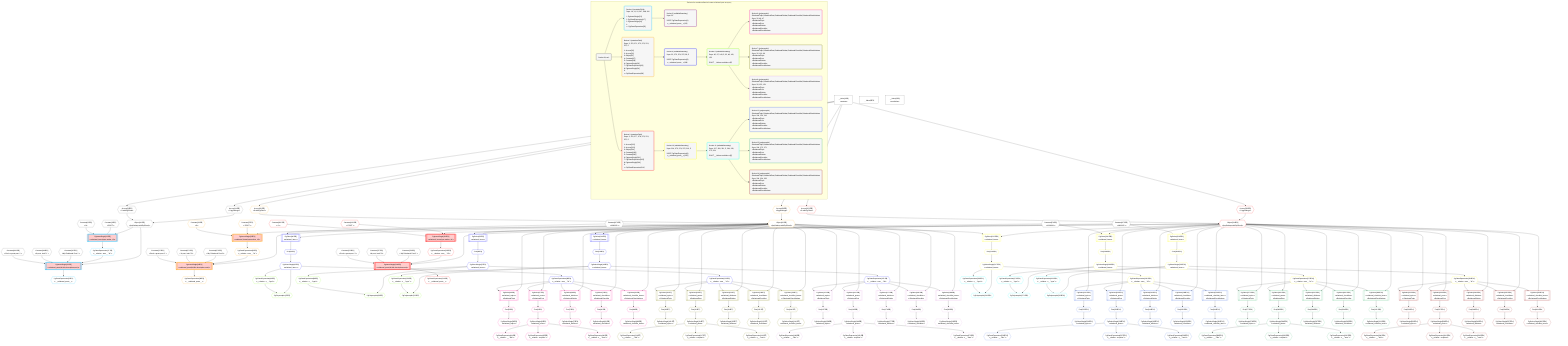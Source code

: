 %%{init: {'themeVariables': { 'fontSize': '12px'}}}%%
graph TD
    classDef path fill:#eee,stroke:#000,color:#000
    classDef plan fill:#fff,stroke-width:1px,color:#000
    classDef itemplan fill:#fff,stroke-width:2px,color:#000
    classDef unbatchedplan fill:#dff,stroke-width:1px,color:#000
    classDef sideeffectplan fill:#fcc,stroke-width:2px,color:#000
    classDef bucket fill:#f6f6f6,color:#000,stroke-width:2px,text-align:left


    %% plan dependencies
    Object16{{"Object[16∈0]<br />ᐸ{pgSettings,withPgClient}ᐳ"}}:::plan
    Access14{{"Access[14∈0]<br />ᐸ3.pgSettingsᐳ"}}:::plan
    Access15{{"Access[15∈0]<br />ᐸ3.withPgClientᐳ"}}:::plan
    Access14 & Access15 --> Object16
    __Value3["__Value[3∈0]<br />ᐸcontextᐳ"]:::plan
    __Value3 --> Access14
    __Value3 --> Access15
    __Value0["__Value[0∈0]"]:::plan
    __Value5["__Value[5∈0]<br />ᐸrootValueᐳ"]:::plan
    Constant11{{"Constant[11∈0]<br />ᐸ'POST'ᐳ"}}:::plan
    Constant12{{"Constant[12∈0]<br />ᐸ2ᐳ"}}:::plan
    Constant367{{"Constant[367∈0]<br />ᐸ'My Relational Post 1'ᐳ"}}:::plan
    Constant368{{"Constant[368∈0]<br />ᐸ'A post, innit? 1'ᐳ"}}:::plan
    Constant369{{"Constant[369∈0]<br />ᐸ'Such a great post. 1'ᐳ"}}:::plan
    Constant370{{"Constant[370∈0]<br />ᐸ'My Relational Post 2'ᐳ"}}:::plan
    Constant371{{"Constant[371∈0]<br />ᐸ'A post, innit? 2'ᐳ"}}:::plan
    Constant372{{"Constant[372∈0]<br />ᐸ'Such a great post. 2'ᐳ"}}:::plan
    Constant373{{"Constant[373∈0]<br />ᐸ1000000ᐳ"}}:::plan
    Constant374{{"Constant[374∈0]<br />ᐸ1000001ᐳ"}}:::plan
    Constant375{{"Constant[375∈0]<br />ᐸ1000002ᐳ"}}:::plan
    Constant376{{"Constant[376∈0]<br />ᐸ'My Relational Post 3'ᐳ"}}:::plan
    Constant377{{"Constant[377∈0]<br />ᐸ'A post, innit? 3'ᐳ"}}:::plan
    Constant378{{"Constant[378∈0]<br />ᐸ'Such a great post. 3'ᐳ"}}:::plan
    PgInsertSingle18[["PgInsertSingle[18∈1]<br />ᐸrelational_posts(id,title,description,note)ᐳ"]]:::sideeffectplan
    PgClassExpression17{{"PgClassExpression[17∈1]<br />ᐸ__relation...ems__.”id”ᐳ"}}:::plan
    Object16 & PgClassExpression17 & Constant367 & Constant368 & Constant369 --> PgInsertSingle18
    PgInsertSingle13[["PgInsertSingle[13∈1]<br />ᐸrelational_items(type,author_id)ᐳ"]]:::sideeffectplan
    Object16 & Constant11 & Constant12 --> PgInsertSingle13
    PgInsertSingle13 --> PgClassExpression17
    PgClassExpression22{{"PgClassExpression[22∈1]<br />ᐸ__relational_posts__ᐳ"}}:::plan
    PgInsertSingle18 --> PgClassExpression22
    PgInsertSingle34[["PgInsertSingle[34∈3]<br />ᐸrelational_posts(id,title,description,note)ᐳ"]]:::sideeffectplan
    Object32{{"Object[32∈3]<br />ᐸ{pgSettings,withPgClient}ᐳ"}}:::plan
    PgClassExpression33{{"PgClassExpression[33∈3]<br />ᐸ__relation...ems__.”id”ᐳ"}}:::plan
    Object32 & PgClassExpression33 & Constant370 & Constant371 & Constant372 --> PgInsertSingle34
    PgInsertSingle29[["PgInsertSingle[29∈3]<br />ᐸrelational_items(type,author_id)ᐳ"]]:::sideeffectplan
    Constant27{{"Constant[27∈3]<br />ᐸ'POST'ᐳ"}}:::plan
    Constant28{{"Constant[28∈3]<br />ᐸ2ᐳ"}}:::plan
    Object32 & Constant27 & Constant28 --> PgInsertSingle29
    Access30{{"Access[30∈3]<br />ᐸ3.pgSettingsᐳ"}}:::plan
    Access31{{"Access[31∈3]<br />ᐸ3.withPgClientᐳ"}}:::plan
    Access30 & Access31 --> Object32
    __Value3 --> Access30
    __Value3 --> Access31
    PgInsertSingle29 --> PgClassExpression33
    PgClassExpression38{{"PgClassExpression[38∈3]<br />ᐸ__relational_posts__ᐳ"}}:::plan
    PgInsertSingle34 --> PgClassExpression38
    PgSelect40[["PgSelect[40∈4]<br />ᐸrelational_itemsᐳ"]]:::plan
    Object32 & Constant373 --> PgSelect40
    PgSelect92[["PgSelect[92∈4]<br />ᐸrelational_itemsᐳ"]]:::plan
    Object32 & Constant374 --> PgSelect92
    PgSelect144[["PgSelect[144∈4]<br />ᐸrelational_itemsᐳ"]]:::plan
    Object32 & Constant375 --> PgSelect144
    First44{{"First[44∈4]"}}:::plan
    PgSelect40 --> First44
    PgSelectSingle45{{"PgSelectSingle[45∈4]<br />ᐸrelational_itemsᐳ"}}:::plan
    First44 --> PgSelectSingle45
    PgClassExpression48{{"PgClassExpression[48∈4]<br />ᐸ__relation...ems__.”id”ᐳ"}}:::plan
    PgSelectSingle45 --> PgClassExpression48
    First96{{"First[96∈4]"}}:::plan
    PgSelect92 --> First96
    PgSelectSingle97{{"PgSelectSingle[97∈4]<br />ᐸrelational_itemsᐳ"}}:::plan
    First96 --> PgSelectSingle97
    PgClassExpression100{{"PgClassExpression[100∈4]<br />ᐸ__relation...ems__.”id”ᐳ"}}:::plan
    PgSelectSingle97 --> PgClassExpression100
    First148{{"First[148∈4]"}}:::plan
    PgSelect144 --> First148
    PgSelectSingle149{{"PgSelectSingle[149∈4]<br />ᐸrelational_itemsᐳ"}}:::plan
    First148 --> PgSelectSingle149
    PgClassExpression152{{"PgClassExpression[152∈4]<br />ᐸ__relation...ems__.”id”ᐳ"}}:::plan
    PgSelectSingle149 --> PgClassExpression152
    PgPolymorphic47{{"PgPolymorphic[47∈5]"}}:::plan
    PgClassExpression46{{"PgClassExpression[46∈5]<br />ᐸ__relation...s__.”type”ᐳ"}}:::plan
    PgSelectSingle45 & PgClassExpression46 --> PgPolymorphic47
    PgPolymorphic99{{"PgPolymorphic[99∈5]"}}:::plan
    PgClassExpression98{{"PgClassExpression[98∈5]<br />ᐸ__relation...s__.”type”ᐳ"}}:::plan
    PgSelectSingle97 & PgClassExpression98 --> PgPolymorphic99
    PgPolymorphic151{{"PgPolymorphic[151∈5]"}}:::plan
    PgClassExpression150{{"PgClassExpression[150∈5]<br />ᐸ__relation...s__.”type”ᐳ"}}:::plan
    PgSelectSingle149 & PgClassExpression150 --> PgPolymorphic151
    PgSelectSingle45 --> PgClassExpression46
    PgSelectSingle97 --> PgClassExpression98
    PgSelectSingle149 --> PgClassExpression150
    PgSelect49[["PgSelect[49∈6]<br />ᐸrelational_topicsᐳ<br />ᐳRelationalTopic"]]:::plan
    Object32 & PgClassExpression48 --> PgSelect49
    PgSelect57[["PgSelect[57∈6]<br />ᐸrelational_postsᐳ<br />ᐳRelationalPost"]]:::plan
    Object32 & PgClassExpression48 --> PgSelect57
    PgSelect68[["PgSelect[68∈6]<br />ᐸrelational_dividersᐳ<br />ᐳRelationalDivider"]]:::plan
    Object32 & PgClassExpression48 --> PgSelect68
    PgSelect76[["PgSelect[76∈6]<br />ᐸrelational_checklistsᐳ<br />ᐳRelationalChecklist"]]:::plan
    Object32 & PgClassExpression48 --> PgSelect76
    PgSelect84[["PgSelect[84∈6]<br />ᐸrelational_checklist_itemsᐳ<br />ᐳRelationalChecklistItem"]]:::plan
    Object32 & PgClassExpression48 --> PgSelect84
    First53{{"First[53∈6]"}}:::plan
    PgSelect49 --> First53
    PgSelectSingle54{{"PgSelectSingle[54∈6]<br />ᐸrelational_topicsᐳ"}}:::plan
    First53 --> PgSelectSingle54
    First61{{"First[61∈6]"}}:::plan
    PgSelect57 --> First61
    PgSelectSingle62{{"PgSelectSingle[62∈6]<br />ᐸrelational_postsᐳ"}}:::plan
    First61 --> PgSelectSingle62
    PgClassExpression64{{"PgClassExpression[64∈6]<br />ᐸ__relation...__.”title”ᐳ"}}:::plan
    PgSelectSingle62 --> PgClassExpression64
    PgClassExpression65{{"PgClassExpression[65∈6]<br />ᐸ__relation...scription”ᐳ"}}:::plan
    PgSelectSingle62 --> PgClassExpression65
    PgClassExpression66{{"PgClassExpression[66∈6]<br />ᐸ__relation...s__.”note”ᐳ"}}:::plan
    PgSelectSingle62 --> PgClassExpression66
    First72{{"First[72∈6]"}}:::plan
    PgSelect68 --> First72
    PgSelectSingle73{{"PgSelectSingle[73∈6]<br />ᐸrelational_dividersᐳ"}}:::plan
    First72 --> PgSelectSingle73
    First80{{"First[80∈6]"}}:::plan
    PgSelect76 --> First80
    PgSelectSingle81{{"PgSelectSingle[81∈6]<br />ᐸrelational_checklistsᐳ"}}:::plan
    First80 --> PgSelectSingle81
    First88{{"First[88∈6]"}}:::plan
    PgSelect84 --> First88
    PgSelectSingle89{{"PgSelectSingle[89∈6]<br />ᐸrelational_checklist_itemsᐳ"}}:::plan
    First88 --> PgSelectSingle89
    PgSelect101[["PgSelect[101∈7]<br />ᐸrelational_topicsᐳ<br />ᐳRelationalTopic"]]:::plan
    Object32 & PgClassExpression100 --> PgSelect101
    PgSelect109[["PgSelect[109∈7]<br />ᐸrelational_postsᐳ<br />ᐳRelationalPost"]]:::plan
    Object32 & PgClassExpression100 --> PgSelect109
    PgSelect120[["PgSelect[120∈7]<br />ᐸrelational_dividersᐳ<br />ᐳRelationalDivider"]]:::plan
    Object32 & PgClassExpression100 --> PgSelect120
    PgSelect128[["PgSelect[128∈7]<br />ᐸrelational_checklistsᐳ<br />ᐳRelationalChecklist"]]:::plan
    Object32 & PgClassExpression100 --> PgSelect128
    PgSelect136[["PgSelect[136∈7]<br />ᐸrelational_checklist_itemsᐳ<br />ᐳRelationalChecklistItem"]]:::plan
    Object32 & PgClassExpression100 --> PgSelect136
    First105{{"First[105∈7]"}}:::plan
    PgSelect101 --> First105
    PgSelectSingle106{{"PgSelectSingle[106∈7]<br />ᐸrelational_topicsᐳ"}}:::plan
    First105 --> PgSelectSingle106
    First113{{"First[113∈7]"}}:::plan
    PgSelect109 --> First113
    PgSelectSingle114{{"PgSelectSingle[114∈7]<br />ᐸrelational_postsᐳ"}}:::plan
    First113 --> PgSelectSingle114
    PgClassExpression116{{"PgClassExpression[116∈7]<br />ᐸ__relation...__.”title”ᐳ"}}:::plan
    PgSelectSingle114 --> PgClassExpression116
    PgClassExpression117{{"PgClassExpression[117∈7]<br />ᐸ__relation...scription”ᐳ"}}:::plan
    PgSelectSingle114 --> PgClassExpression117
    PgClassExpression118{{"PgClassExpression[118∈7]<br />ᐸ__relation...s__.”note”ᐳ"}}:::plan
    PgSelectSingle114 --> PgClassExpression118
    First124{{"First[124∈7]"}}:::plan
    PgSelect120 --> First124
    PgSelectSingle125{{"PgSelectSingle[125∈7]<br />ᐸrelational_dividersᐳ"}}:::plan
    First124 --> PgSelectSingle125
    First132{{"First[132∈7]"}}:::plan
    PgSelect128 --> First132
    PgSelectSingle133{{"PgSelectSingle[133∈7]<br />ᐸrelational_checklistsᐳ"}}:::plan
    First132 --> PgSelectSingle133
    First140{{"First[140∈7]"}}:::plan
    PgSelect136 --> First140
    PgSelectSingle141{{"PgSelectSingle[141∈7]<br />ᐸrelational_checklist_itemsᐳ"}}:::plan
    First140 --> PgSelectSingle141
    PgSelect153[["PgSelect[153∈8]<br />ᐸrelational_topicsᐳ<br />ᐳRelationalTopic"]]:::plan
    Object32 & PgClassExpression152 --> PgSelect153
    PgSelect161[["PgSelect[161∈8]<br />ᐸrelational_postsᐳ<br />ᐳRelationalPost"]]:::plan
    Object32 & PgClassExpression152 --> PgSelect161
    PgSelect172[["PgSelect[172∈8]<br />ᐸrelational_dividersᐳ<br />ᐳRelationalDivider"]]:::plan
    Object32 & PgClassExpression152 --> PgSelect172
    PgSelect180[["PgSelect[180∈8]<br />ᐸrelational_checklistsᐳ<br />ᐳRelationalChecklist"]]:::plan
    Object32 & PgClassExpression152 --> PgSelect180
    PgSelect188[["PgSelect[188∈8]<br />ᐸrelational_checklist_itemsᐳ<br />ᐳRelationalChecklistItem"]]:::plan
    Object32 & PgClassExpression152 --> PgSelect188
    First157{{"First[157∈8]"}}:::plan
    PgSelect153 --> First157
    PgSelectSingle158{{"PgSelectSingle[158∈8]<br />ᐸrelational_topicsᐳ"}}:::plan
    First157 --> PgSelectSingle158
    First165{{"First[165∈8]"}}:::plan
    PgSelect161 --> First165
    PgSelectSingle166{{"PgSelectSingle[166∈8]<br />ᐸrelational_postsᐳ"}}:::plan
    First165 --> PgSelectSingle166
    PgClassExpression168{{"PgClassExpression[168∈8]<br />ᐸ__relation...__.”title”ᐳ"}}:::plan
    PgSelectSingle166 --> PgClassExpression168
    PgClassExpression169{{"PgClassExpression[169∈8]<br />ᐸ__relation...scription”ᐳ"}}:::plan
    PgSelectSingle166 --> PgClassExpression169
    PgClassExpression170{{"PgClassExpression[170∈8]<br />ᐸ__relation...s__.”note”ᐳ"}}:::plan
    PgSelectSingle166 --> PgClassExpression170
    First176{{"First[176∈8]"}}:::plan
    PgSelect172 --> First176
    PgSelectSingle177{{"PgSelectSingle[177∈8]<br />ᐸrelational_dividersᐳ"}}:::plan
    First176 --> PgSelectSingle177
    First184{{"First[184∈8]"}}:::plan
    PgSelect180 --> First184
    PgSelectSingle185{{"PgSelectSingle[185∈8]<br />ᐸrelational_checklistsᐳ"}}:::plan
    First184 --> PgSelectSingle185
    First192{{"First[192∈8]"}}:::plan
    PgSelect188 --> First192
    PgSelectSingle193{{"PgSelectSingle[193∈8]<br />ᐸrelational_checklist_itemsᐳ"}}:::plan
    First192 --> PgSelectSingle193
    PgInsertSingle206[["PgInsertSingle[206∈9]<br />ᐸrelational_posts(id,title,description,note)ᐳ"]]:::sideeffectplan
    Object204{{"Object[204∈9]<br />ᐸ{pgSettings,withPgClient}ᐳ"}}:::plan
    PgClassExpression205{{"PgClassExpression[205∈9]<br />ᐸ__relation...ems__.”id”ᐳ"}}:::plan
    Object204 & PgClassExpression205 & Constant376 & Constant377 & Constant378 --> PgInsertSingle206
    PgInsertSingle201[["PgInsertSingle[201∈9]<br />ᐸrelational_items(type,author_id)ᐳ"]]:::sideeffectplan
    Constant199{{"Constant[199∈9]<br />ᐸ'POST'ᐳ"}}:::plan
    Constant200{{"Constant[200∈9]<br />ᐸ2ᐳ"}}:::plan
    Object204 & Constant199 & Constant200 --> PgInsertSingle201
    Access202{{"Access[202∈9]<br />ᐸ3.pgSettingsᐳ"}}:::plan
    Access203{{"Access[203∈9]<br />ᐸ3.withPgClientᐳ"}}:::plan
    Access202 & Access203 --> Object204
    __Value3 --> Access202
    __Value3 --> Access203
    PgInsertSingle201 --> PgClassExpression205
    PgClassExpression210{{"PgClassExpression[210∈9]<br />ᐸ__relational_posts__ᐳ"}}:::plan
    PgInsertSingle206 --> PgClassExpression210
    PgSelect212[["PgSelect[212∈10]<br />ᐸrelational_itemsᐳ"]]:::plan
    Object204 & Constant373 --> PgSelect212
    PgSelect264[["PgSelect[264∈10]<br />ᐸrelational_itemsᐳ"]]:::plan
    Object204 & Constant374 --> PgSelect264
    PgSelect316[["PgSelect[316∈10]<br />ᐸrelational_itemsᐳ"]]:::plan
    Object204 & Constant375 --> PgSelect316
    First216{{"First[216∈10]"}}:::plan
    PgSelect212 --> First216
    PgSelectSingle217{{"PgSelectSingle[217∈10]<br />ᐸrelational_itemsᐳ"}}:::plan
    First216 --> PgSelectSingle217
    PgClassExpression220{{"PgClassExpression[220∈10]<br />ᐸ__relation...ems__.”id”ᐳ"}}:::plan
    PgSelectSingle217 --> PgClassExpression220
    First268{{"First[268∈10]"}}:::plan
    PgSelect264 --> First268
    PgSelectSingle269{{"PgSelectSingle[269∈10]<br />ᐸrelational_itemsᐳ"}}:::plan
    First268 --> PgSelectSingle269
    PgClassExpression272{{"PgClassExpression[272∈10]<br />ᐸ__relation...ems__.”id”ᐳ"}}:::plan
    PgSelectSingle269 --> PgClassExpression272
    First320{{"First[320∈10]"}}:::plan
    PgSelect316 --> First320
    PgSelectSingle321{{"PgSelectSingle[321∈10]<br />ᐸrelational_itemsᐳ"}}:::plan
    First320 --> PgSelectSingle321
    PgClassExpression324{{"PgClassExpression[324∈10]<br />ᐸ__relation...ems__.”id”ᐳ"}}:::plan
    PgSelectSingle321 --> PgClassExpression324
    PgPolymorphic219{{"PgPolymorphic[219∈11]"}}:::plan
    PgClassExpression218{{"PgClassExpression[218∈11]<br />ᐸ__relation...s__.”type”ᐳ"}}:::plan
    PgSelectSingle217 & PgClassExpression218 --> PgPolymorphic219
    PgPolymorphic271{{"PgPolymorphic[271∈11]"}}:::plan
    PgClassExpression270{{"PgClassExpression[270∈11]<br />ᐸ__relation...s__.”type”ᐳ"}}:::plan
    PgSelectSingle269 & PgClassExpression270 --> PgPolymorphic271
    PgPolymorphic323{{"PgPolymorphic[323∈11]"}}:::plan
    PgClassExpression322{{"PgClassExpression[322∈11]<br />ᐸ__relation...s__.”type”ᐳ"}}:::plan
    PgSelectSingle321 & PgClassExpression322 --> PgPolymorphic323
    PgSelectSingle217 --> PgClassExpression218
    PgSelectSingle269 --> PgClassExpression270
    PgSelectSingle321 --> PgClassExpression322
    PgSelect221[["PgSelect[221∈12]<br />ᐸrelational_topicsᐳ<br />ᐳRelationalTopic"]]:::plan
    Object204 & PgClassExpression220 --> PgSelect221
    PgSelect229[["PgSelect[229∈12]<br />ᐸrelational_postsᐳ<br />ᐳRelationalPost"]]:::plan
    Object204 & PgClassExpression220 --> PgSelect229
    PgSelect240[["PgSelect[240∈12]<br />ᐸrelational_dividersᐳ<br />ᐳRelationalDivider"]]:::plan
    Object204 & PgClassExpression220 --> PgSelect240
    PgSelect248[["PgSelect[248∈12]<br />ᐸrelational_checklistsᐳ<br />ᐳRelationalChecklist"]]:::plan
    Object204 & PgClassExpression220 --> PgSelect248
    PgSelect256[["PgSelect[256∈12]<br />ᐸrelational_checklist_itemsᐳ<br />ᐳRelationalChecklistItem"]]:::plan
    Object204 & PgClassExpression220 --> PgSelect256
    First225{{"First[225∈12]"}}:::plan
    PgSelect221 --> First225
    PgSelectSingle226{{"PgSelectSingle[226∈12]<br />ᐸrelational_topicsᐳ"}}:::plan
    First225 --> PgSelectSingle226
    First233{{"First[233∈12]"}}:::plan
    PgSelect229 --> First233
    PgSelectSingle234{{"PgSelectSingle[234∈12]<br />ᐸrelational_postsᐳ"}}:::plan
    First233 --> PgSelectSingle234
    PgClassExpression236{{"PgClassExpression[236∈12]<br />ᐸ__relation...__.”title”ᐳ"}}:::plan
    PgSelectSingle234 --> PgClassExpression236
    PgClassExpression237{{"PgClassExpression[237∈12]<br />ᐸ__relation...scription”ᐳ"}}:::plan
    PgSelectSingle234 --> PgClassExpression237
    PgClassExpression238{{"PgClassExpression[238∈12]<br />ᐸ__relation...s__.”note”ᐳ"}}:::plan
    PgSelectSingle234 --> PgClassExpression238
    First244{{"First[244∈12]"}}:::plan
    PgSelect240 --> First244
    PgSelectSingle245{{"PgSelectSingle[245∈12]<br />ᐸrelational_dividersᐳ"}}:::plan
    First244 --> PgSelectSingle245
    First252{{"First[252∈12]"}}:::plan
    PgSelect248 --> First252
    PgSelectSingle253{{"PgSelectSingle[253∈12]<br />ᐸrelational_checklistsᐳ"}}:::plan
    First252 --> PgSelectSingle253
    First260{{"First[260∈12]"}}:::plan
    PgSelect256 --> First260
    PgSelectSingle261{{"PgSelectSingle[261∈12]<br />ᐸrelational_checklist_itemsᐳ"}}:::plan
    First260 --> PgSelectSingle261
    PgSelect273[["PgSelect[273∈13]<br />ᐸrelational_topicsᐳ<br />ᐳRelationalTopic"]]:::plan
    Object204 & PgClassExpression272 --> PgSelect273
    PgSelect281[["PgSelect[281∈13]<br />ᐸrelational_postsᐳ<br />ᐳRelationalPost"]]:::plan
    Object204 & PgClassExpression272 --> PgSelect281
    PgSelect292[["PgSelect[292∈13]<br />ᐸrelational_dividersᐳ<br />ᐳRelationalDivider"]]:::plan
    Object204 & PgClassExpression272 --> PgSelect292
    PgSelect300[["PgSelect[300∈13]<br />ᐸrelational_checklistsᐳ<br />ᐳRelationalChecklist"]]:::plan
    Object204 & PgClassExpression272 --> PgSelect300
    PgSelect308[["PgSelect[308∈13]<br />ᐸrelational_checklist_itemsᐳ<br />ᐳRelationalChecklistItem"]]:::plan
    Object204 & PgClassExpression272 --> PgSelect308
    First277{{"First[277∈13]"}}:::plan
    PgSelect273 --> First277
    PgSelectSingle278{{"PgSelectSingle[278∈13]<br />ᐸrelational_topicsᐳ"}}:::plan
    First277 --> PgSelectSingle278
    First285{{"First[285∈13]"}}:::plan
    PgSelect281 --> First285
    PgSelectSingle286{{"PgSelectSingle[286∈13]<br />ᐸrelational_postsᐳ"}}:::plan
    First285 --> PgSelectSingle286
    PgClassExpression288{{"PgClassExpression[288∈13]<br />ᐸ__relation...__.”title”ᐳ"}}:::plan
    PgSelectSingle286 --> PgClassExpression288
    PgClassExpression289{{"PgClassExpression[289∈13]<br />ᐸ__relation...scription”ᐳ"}}:::plan
    PgSelectSingle286 --> PgClassExpression289
    PgClassExpression290{{"PgClassExpression[290∈13]<br />ᐸ__relation...s__.”note”ᐳ"}}:::plan
    PgSelectSingle286 --> PgClassExpression290
    First296{{"First[296∈13]"}}:::plan
    PgSelect292 --> First296
    PgSelectSingle297{{"PgSelectSingle[297∈13]<br />ᐸrelational_dividersᐳ"}}:::plan
    First296 --> PgSelectSingle297
    First304{{"First[304∈13]"}}:::plan
    PgSelect300 --> First304
    PgSelectSingle305{{"PgSelectSingle[305∈13]<br />ᐸrelational_checklistsᐳ"}}:::plan
    First304 --> PgSelectSingle305
    First312{{"First[312∈13]"}}:::plan
    PgSelect308 --> First312
    PgSelectSingle313{{"PgSelectSingle[313∈13]<br />ᐸrelational_checklist_itemsᐳ"}}:::plan
    First312 --> PgSelectSingle313
    PgSelect325[["PgSelect[325∈14]<br />ᐸrelational_topicsᐳ<br />ᐳRelationalTopic"]]:::plan
    Object204 & PgClassExpression324 --> PgSelect325
    PgSelect333[["PgSelect[333∈14]<br />ᐸrelational_postsᐳ<br />ᐳRelationalPost"]]:::plan
    Object204 & PgClassExpression324 --> PgSelect333
    PgSelect344[["PgSelect[344∈14]<br />ᐸrelational_dividersᐳ<br />ᐳRelationalDivider"]]:::plan
    Object204 & PgClassExpression324 --> PgSelect344
    PgSelect352[["PgSelect[352∈14]<br />ᐸrelational_checklistsᐳ<br />ᐳRelationalChecklist"]]:::plan
    Object204 & PgClassExpression324 --> PgSelect352
    PgSelect360[["PgSelect[360∈14]<br />ᐸrelational_checklist_itemsᐳ<br />ᐳRelationalChecklistItem"]]:::plan
    Object204 & PgClassExpression324 --> PgSelect360
    First329{{"First[329∈14]"}}:::plan
    PgSelect325 --> First329
    PgSelectSingle330{{"PgSelectSingle[330∈14]<br />ᐸrelational_topicsᐳ"}}:::plan
    First329 --> PgSelectSingle330
    First337{{"First[337∈14]"}}:::plan
    PgSelect333 --> First337
    PgSelectSingle338{{"PgSelectSingle[338∈14]<br />ᐸrelational_postsᐳ"}}:::plan
    First337 --> PgSelectSingle338
    PgClassExpression340{{"PgClassExpression[340∈14]<br />ᐸ__relation...__.”title”ᐳ"}}:::plan
    PgSelectSingle338 --> PgClassExpression340
    PgClassExpression341{{"PgClassExpression[341∈14]<br />ᐸ__relation...scription”ᐳ"}}:::plan
    PgSelectSingle338 --> PgClassExpression341
    PgClassExpression342{{"PgClassExpression[342∈14]<br />ᐸ__relation...s__.”note”ᐳ"}}:::plan
    PgSelectSingle338 --> PgClassExpression342
    First348{{"First[348∈14]"}}:::plan
    PgSelect344 --> First348
    PgSelectSingle349{{"PgSelectSingle[349∈14]<br />ᐸrelational_dividersᐳ"}}:::plan
    First348 --> PgSelectSingle349
    First356{{"First[356∈14]"}}:::plan
    PgSelect352 --> First356
    PgSelectSingle357{{"PgSelectSingle[357∈14]<br />ᐸrelational_checklistsᐳ"}}:::plan
    First356 --> PgSelectSingle357
    First364{{"First[364∈14]"}}:::plan
    PgSelect360 --> First364
    PgSelectSingle365{{"PgSelectSingle[365∈14]<br />ᐸrelational_checklist_itemsᐳ"}}:::plan
    First364 --> PgSelectSingle365

    %% define steps

    subgraph "Buckets for mutations/basics/create-relational-post-no-query"
    Bucket0("Bucket 0 (root)"):::bucket
    classDef bucket0 stroke:#696969
    class Bucket0,__Value0,__Value3,__Value5,Constant11,Constant12,Access14,Access15,Object16,Constant367,Constant368,Constant369,Constant370,Constant371,Constant372,Constant373,Constant374,Constant375,Constant376,Constant377,Constant378 bucket0
    Bucket1("Bucket 1 (mutationField)<br />Deps: 16, 11, 12, 367, 368, 369<br /><br />1: PgInsertSingle[13]<br />2: PgClassExpression[17]<br />3: PgInsertSingle[18]<br />4: <br />ᐳ: PgClassExpression[22]"):::bucket
    classDef bucket1 stroke:#00bfff
    class Bucket1,PgInsertSingle13,PgClassExpression17,PgInsertSingle18,PgClassExpression22 bucket1
    Bucket2("Bucket 2 (nullableBoundary)<br />Deps: 22<br /><br />ROOT PgClassExpression{1}ᐸ__relational_posts__ᐳ[22]"):::bucket
    classDef bucket2 stroke:#7f007f
    class Bucket2 bucket2
    Bucket3("Bucket 3 (mutationField)<br />Deps: 3, 370, 371, 372, 373, 374, 375, 5<br /><br />1: Access[30]<br />2: Access[31]<br />3: Object[32]<br />4: Constant[27]<br />5: Constant[28]<br />6: PgInsertSingle[29]<br />7: PgClassExpression[33]<br />8: PgInsertSingle[34]<br />9: <br />ᐳ: PgClassExpression[38]"):::bucket
    classDef bucket3 stroke:#ffa500
    class Bucket3,Constant27,Constant28,PgInsertSingle29,Access30,Access31,Object32,PgClassExpression33,PgInsertSingle34,PgClassExpression38 bucket3
    Bucket4("Bucket 4 (nullableBoundary)<br />Deps: 32, 373, 374, 375, 38, 5<br /><br />ROOT PgClassExpression{3}ᐸ__relational_posts__ᐳ[38]"):::bucket
    classDef bucket4 stroke:#0000ff
    class Bucket4,PgSelect40,First44,PgSelectSingle45,PgClassExpression48,PgSelect92,First96,PgSelectSingle97,PgClassExpression100,PgSelect144,First148,PgSelectSingle149,PgClassExpression152 bucket4
    Bucket5("Bucket 5 (nullableBoundary)<br />Deps: 45, 97, 149, 5, 32, 48, 100, 152<br /><br />ROOT __ValueᐸrootValueᐳ[5]"):::bucket
    classDef bucket5 stroke:#7fff00
    class Bucket5,PgClassExpression46,PgPolymorphic47,PgClassExpression98,PgPolymorphic99,PgClassExpression150,PgPolymorphic151 bucket5
    Bucket6("Bucket 6 (polymorphic)<br />RelationalTopic,RelationalPost,RelationalDivider,RelationalChecklist,RelationalChecklistItem<br />Deps: 32, 48, 47<br />ᐳRelationalTopic<br />ᐳRelationalPost<br />ᐳRelationalDivider<br />ᐳRelationalChecklist<br />ᐳRelationalChecklistItem"):::bucket
    classDef bucket6 stroke:#ff1493
    class Bucket6,PgSelect49,First53,PgSelectSingle54,PgSelect57,First61,PgSelectSingle62,PgClassExpression64,PgClassExpression65,PgClassExpression66,PgSelect68,First72,PgSelectSingle73,PgSelect76,First80,PgSelectSingle81,PgSelect84,First88,PgSelectSingle89 bucket6
    Bucket7("Bucket 7 (polymorphic)<br />RelationalTopic,RelationalPost,RelationalDivider,RelationalChecklist,RelationalChecklistItem<br />Deps: 32, 100, 99<br />ᐳRelationalTopic<br />ᐳRelationalPost<br />ᐳRelationalDivider<br />ᐳRelationalChecklist<br />ᐳRelationalChecklistItem"):::bucket
    classDef bucket7 stroke:#808000
    class Bucket7,PgSelect101,First105,PgSelectSingle106,PgSelect109,First113,PgSelectSingle114,PgClassExpression116,PgClassExpression117,PgClassExpression118,PgSelect120,First124,PgSelectSingle125,PgSelect128,First132,PgSelectSingle133,PgSelect136,First140,PgSelectSingle141 bucket7
    Bucket8("Bucket 8 (polymorphic)<br />RelationalTopic,RelationalPost,RelationalDivider,RelationalChecklist,RelationalChecklistItem<br />Deps: 32, 152, 151<br />ᐳRelationalTopic<br />ᐳRelationalPost<br />ᐳRelationalDivider<br />ᐳRelationalChecklist<br />ᐳRelationalChecklistItem"):::bucket
    classDef bucket8 stroke:#dda0dd
    class Bucket8,PgSelect153,First157,PgSelectSingle158,PgSelect161,First165,PgSelectSingle166,PgClassExpression168,PgClassExpression169,PgClassExpression170,PgSelect172,First176,PgSelectSingle177,PgSelect180,First184,PgSelectSingle185,PgSelect188,First192,PgSelectSingle193 bucket8
    Bucket9("Bucket 9 (mutationField)<br />Deps: 3, 376, 377, 378, 373, 374, 375, 5<br /><br />1: Access[202]<br />2: Access[203]<br />3: Object[204]<br />4: Constant[199]<br />5: Constant[200]<br />6: PgInsertSingle[201]<br />7: PgClassExpression[205]<br />8: PgInsertSingle[206]<br />9: <br />ᐳ: PgClassExpression[210]"):::bucket
    classDef bucket9 stroke:#ff0000
    class Bucket9,Constant199,Constant200,PgInsertSingle201,Access202,Access203,Object204,PgClassExpression205,PgInsertSingle206,PgClassExpression210 bucket9
    Bucket10("Bucket 10 (nullableBoundary)<br />Deps: 204, 373, 374, 375, 210, 5<br /><br />ROOT PgClassExpression{9}ᐸ__relational_posts__ᐳ[210]"):::bucket
    classDef bucket10 stroke:#ffff00
    class Bucket10,PgSelect212,First216,PgSelectSingle217,PgClassExpression220,PgSelect264,First268,PgSelectSingle269,PgClassExpression272,PgSelect316,First320,PgSelectSingle321,PgClassExpression324 bucket10
    Bucket11("Bucket 11 (nullableBoundary)<br />Deps: 217, 269, 321, 5, 204, 220, 272, 324<br /><br />ROOT __ValueᐸrootValueᐳ[5]"):::bucket
    classDef bucket11 stroke:#00ffff
    class Bucket11,PgClassExpression218,PgPolymorphic219,PgClassExpression270,PgPolymorphic271,PgClassExpression322,PgPolymorphic323 bucket11
    Bucket12("Bucket 12 (polymorphic)<br />RelationalTopic,RelationalPost,RelationalDivider,RelationalChecklist,RelationalChecklistItem<br />Deps: 204, 220, 219<br />ᐳRelationalTopic<br />ᐳRelationalPost<br />ᐳRelationalDivider<br />ᐳRelationalChecklist<br />ᐳRelationalChecklistItem"):::bucket
    classDef bucket12 stroke:#4169e1
    class Bucket12,PgSelect221,First225,PgSelectSingle226,PgSelect229,First233,PgSelectSingle234,PgClassExpression236,PgClassExpression237,PgClassExpression238,PgSelect240,First244,PgSelectSingle245,PgSelect248,First252,PgSelectSingle253,PgSelect256,First260,PgSelectSingle261 bucket12
    Bucket13("Bucket 13 (polymorphic)<br />RelationalTopic,RelationalPost,RelationalDivider,RelationalChecklist,RelationalChecklistItem<br />Deps: 204, 272, 271<br />ᐳRelationalTopic<br />ᐳRelationalPost<br />ᐳRelationalDivider<br />ᐳRelationalChecklist<br />ᐳRelationalChecklistItem"):::bucket
    classDef bucket13 stroke:#3cb371
    class Bucket13,PgSelect273,First277,PgSelectSingle278,PgSelect281,First285,PgSelectSingle286,PgClassExpression288,PgClassExpression289,PgClassExpression290,PgSelect292,First296,PgSelectSingle297,PgSelect300,First304,PgSelectSingle305,PgSelect308,First312,PgSelectSingle313 bucket13
    Bucket14("Bucket 14 (polymorphic)<br />RelationalTopic,RelationalPost,RelationalDivider,RelationalChecklist,RelationalChecklistItem<br />Deps: 204, 324, 323<br />ᐳRelationalTopic<br />ᐳRelationalPost<br />ᐳRelationalDivider<br />ᐳRelationalChecklist<br />ᐳRelationalChecklistItem"):::bucket
    classDef bucket14 stroke:#a52a2a
    class Bucket14,PgSelect325,First329,PgSelectSingle330,PgSelect333,First337,PgSelectSingle338,PgClassExpression340,PgClassExpression341,PgClassExpression342,PgSelect344,First348,PgSelectSingle349,PgSelect352,First356,PgSelectSingle357,PgSelect360,First364,PgSelectSingle365 bucket14
    Bucket0 --> Bucket1 & Bucket3 & Bucket9
    Bucket1 --> Bucket2
    Bucket3 --> Bucket4
    Bucket4 --> Bucket5
    Bucket5 --> Bucket6 & Bucket7 & Bucket8
    Bucket9 --> Bucket10
    Bucket10 --> Bucket11
    Bucket11 --> Bucket12 & Bucket13 & Bucket14
    end